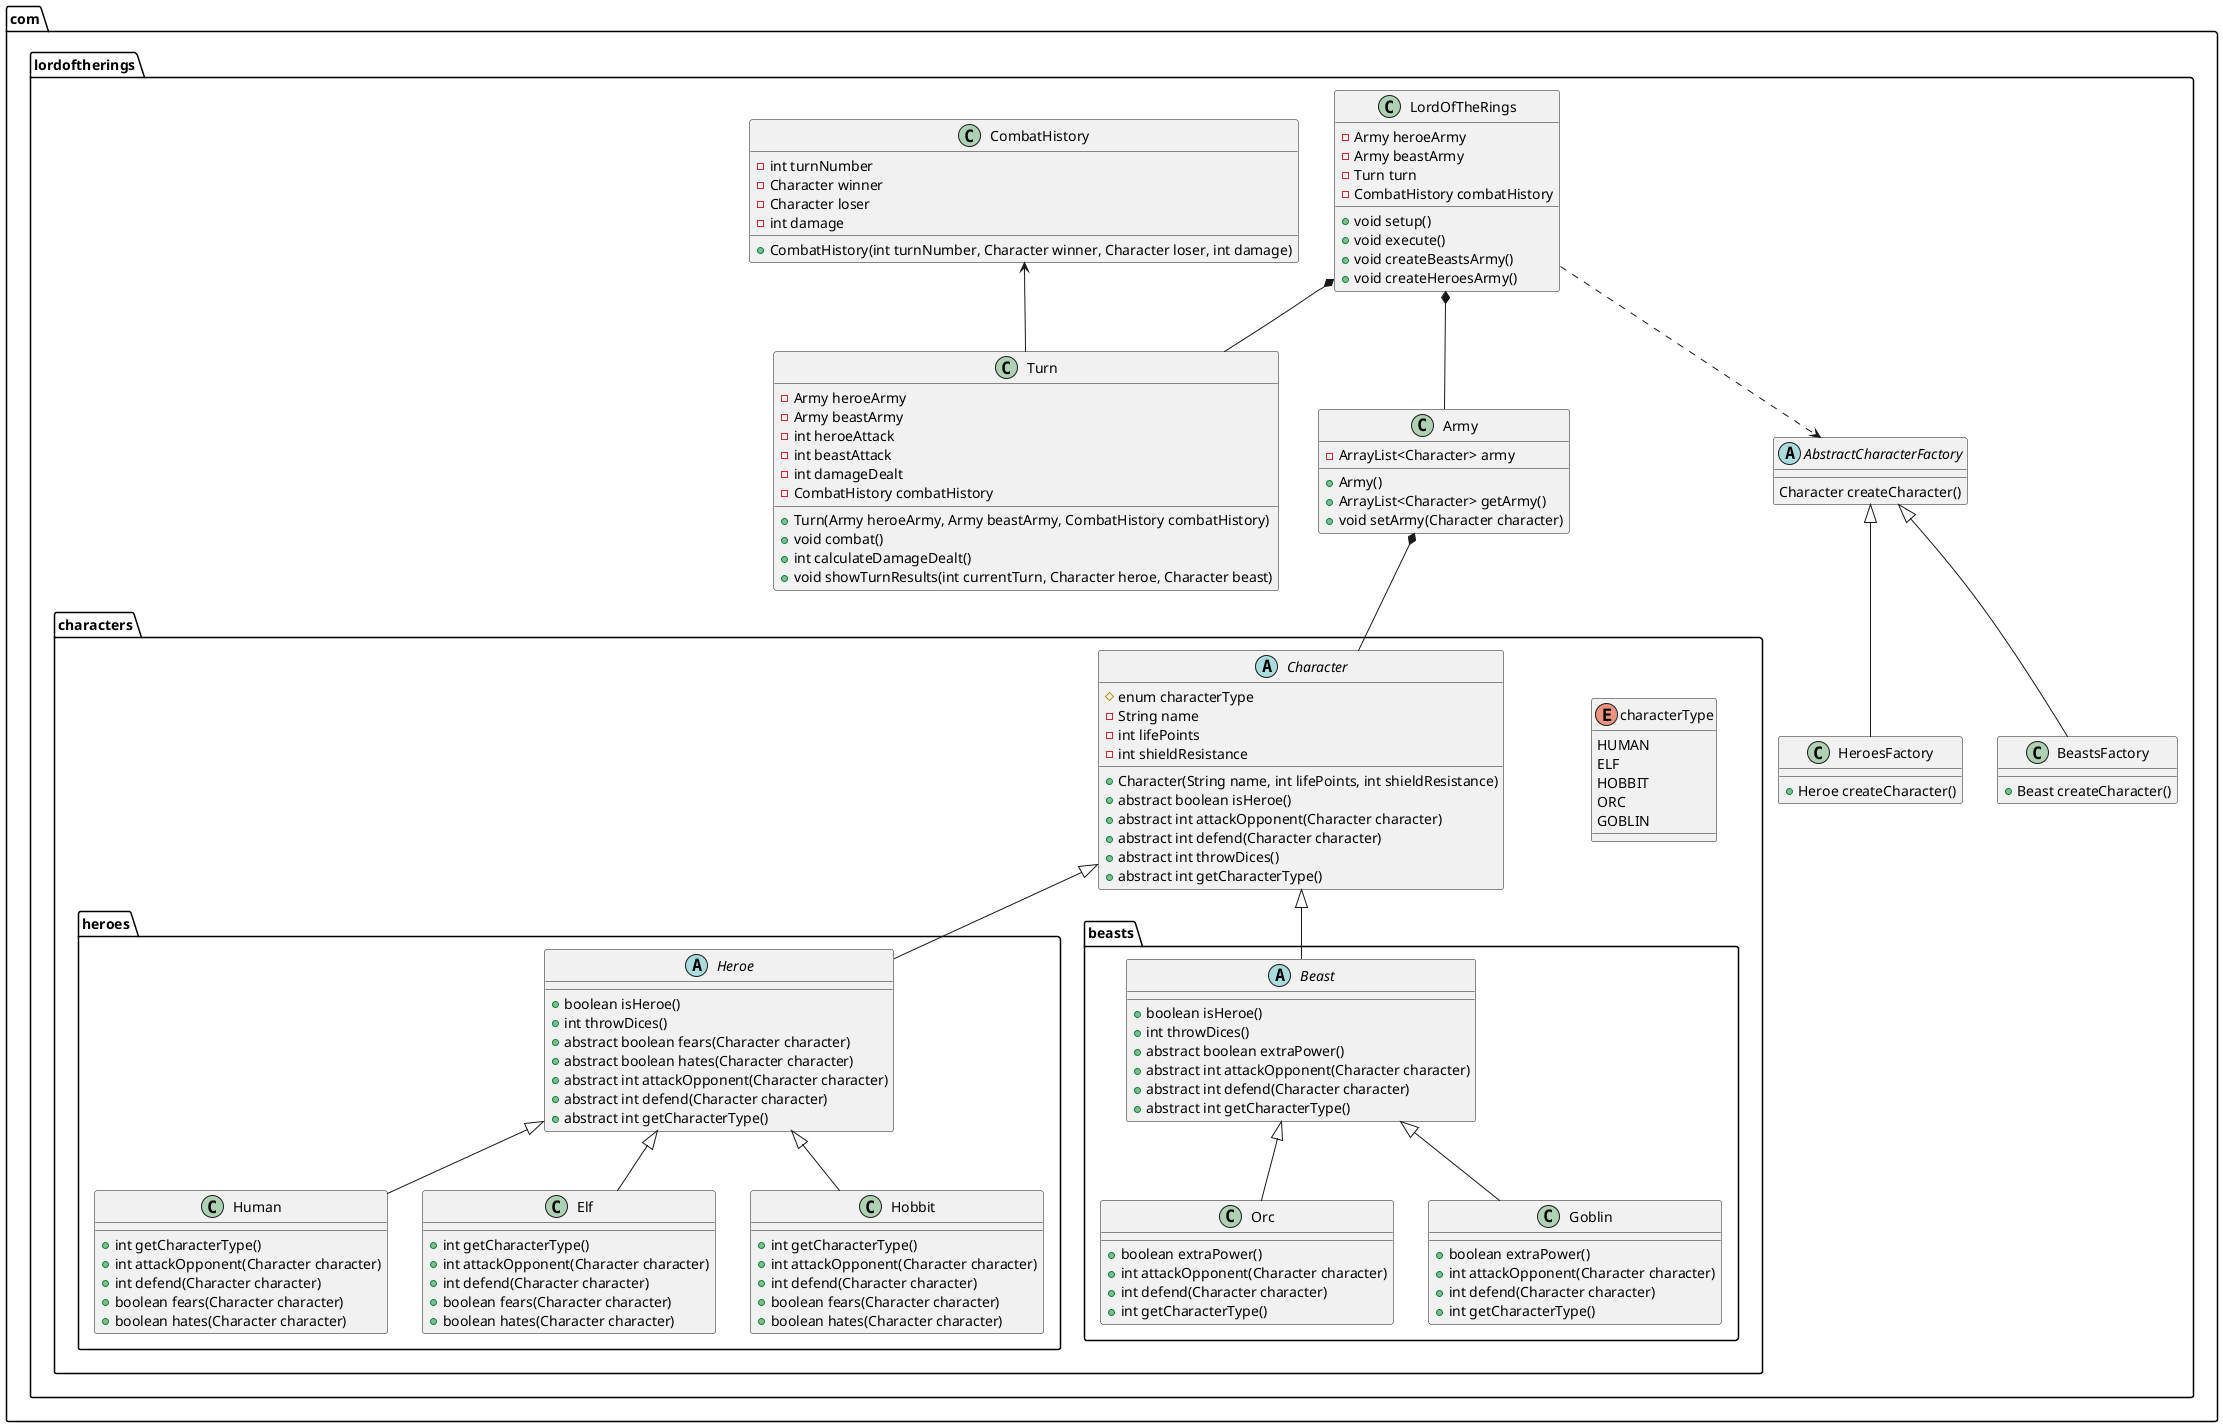 @startuml LordOfTheRings

package com.lordoftherings{
    class LordOfTheRings{
        -Army heroeArmy
        -Army beastArmy
        -Turn turn
        -CombatHistory combatHistory

        +void setup()
        +void execute()
        +void createBeastsArmy()
        +void createHeroesArmy()
    }

    class Turn{
        -Army heroeArmy
        -Army beastArmy
        -int heroeAttack
        -int beastAttack
        -int damageDealt
        -CombatHistory combatHistory

        +Turn(Army heroeArmy, Army beastArmy, CombatHistory combatHistory)
        +void combat()
        +int calculateDamageDealt()
        +void showTurnResults(int currentTurn, Character heroe, Character beast)
    }

    class CombatHistory{
        -int turnNumber
        -Character winner
        -Character loser
        -int damage

        +CombatHistory(int turnNumber, Character winner, Character loser, int damage)
    }

    package characters{
        enum characterType{
            HUMAN
            ELF
            HOBBIT
            ORC
            GOBLIN
        }

        abstract class Character{
            #enum characterType
            -String name
            -int lifePoints
            -int shieldResistance

            +Character(String name, int lifePoints, int shieldResistance)
            +abstract boolean isHeroe()
            +abstract int attackOpponent(Character character)
            +abstract int defend(Character character)
            +abstract int throwDices()
            +abstract int getCharacterType()
        }

        package heroes{
            abstract class Heroe{
                +boolean isHeroe()
                +int throwDices()
                +abstract boolean fears(Character character)
                +abstract boolean hates(Character character)
                +abstract int attackOpponent(Character character)
                +abstract int defend(Character character)
                +abstract int getCharacterType()
            }

            class Human{            
                +int getCharacterType()
                +int attackOpponent(Character character)
                +int defend(Character character)
                +boolean fears(Character character)
                +boolean hates(Character character)
            }

            class Elf{
                +int getCharacterType()
                +int attackOpponent(Character character)
                +int defend(Character character)
                +boolean fears(Character character)
                +boolean hates(Character character)
            }

            class Hobbit{
                +int getCharacterType()
                +int attackOpponent(Character character)
                +int defend(Character character)
                +boolean fears(Character character)
                +boolean hates(Character character)
            }
        }

        package beasts{
            abstract class Beast{
                +boolean isHeroe()
                +int throwDices()
                +abstract boolean extraPower()
                +abstract int attackOpponent(Character character)
                +abstract int defend(Character character)
                +abstract int getCharacterType()
            }

            class Orc{
                +boolean extraPower()
                +int attackOpponent(Character character)
                +int defend(Character character)
                +int getCharacterType()
            }

            class Goblin{
                +boolean extraPower()
                +int attackOpponent(Character character)
                +int defend(Character character)
                +int getCharacterType()
            }
        }
    }

    class Army{
        -ArrayList<Character> army

        +Army()
        +ArrayList<Character> getArmy()
        +void setArmy(Character character)
    }

    abstract class AbstractCharacterFactory {
        Character createCharacter()
    }

    class HeroesFactory {
        +Heroe createCharacter()
    }

    class BeastsFactory {
        +Beast createCharacter()
    }
}

LordOfTheRings *-- Turn
LordOfTheRings *-- Army

Army *-- Character

Character <|-- Heroe
Character <|-- Beast

Heroe <|-- Human
Heroe <|-- Elf
Heroe <|-- Hobbit

Beast <|-- Orc
Beast <|-- Goblin

CombatHistory <-- Turn

LordOfTheRings ..> AbstractCharacterFactory
AbstractCharacterFactory <|-- HeroesFactory
AbstractCharacterFactory <|-- BeastsFactory

@enduml